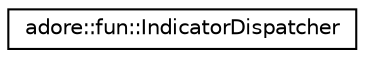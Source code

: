 digraph "Graphical Class Hierarchy"
{
 // LATEX_PDF_SIZE
  edge [fontname="Helvetica",fontsize="10",labelfontname="Helvetica",labelfontsize="10"];
  node [fontname="Helvetica",fontsize="10",shape=record];
  rankdir="LR";
  Node0 [label="adore::fun::IndicatorDispatcher",height=0.2,width=0.4,color="black", fillcolor="white", style="filled",URL="$classadore_1_1fun_1_1IndicatorDispatcher.html",tooltip="Dispatches indicator command for maneuver, which is currently executed."];
}

